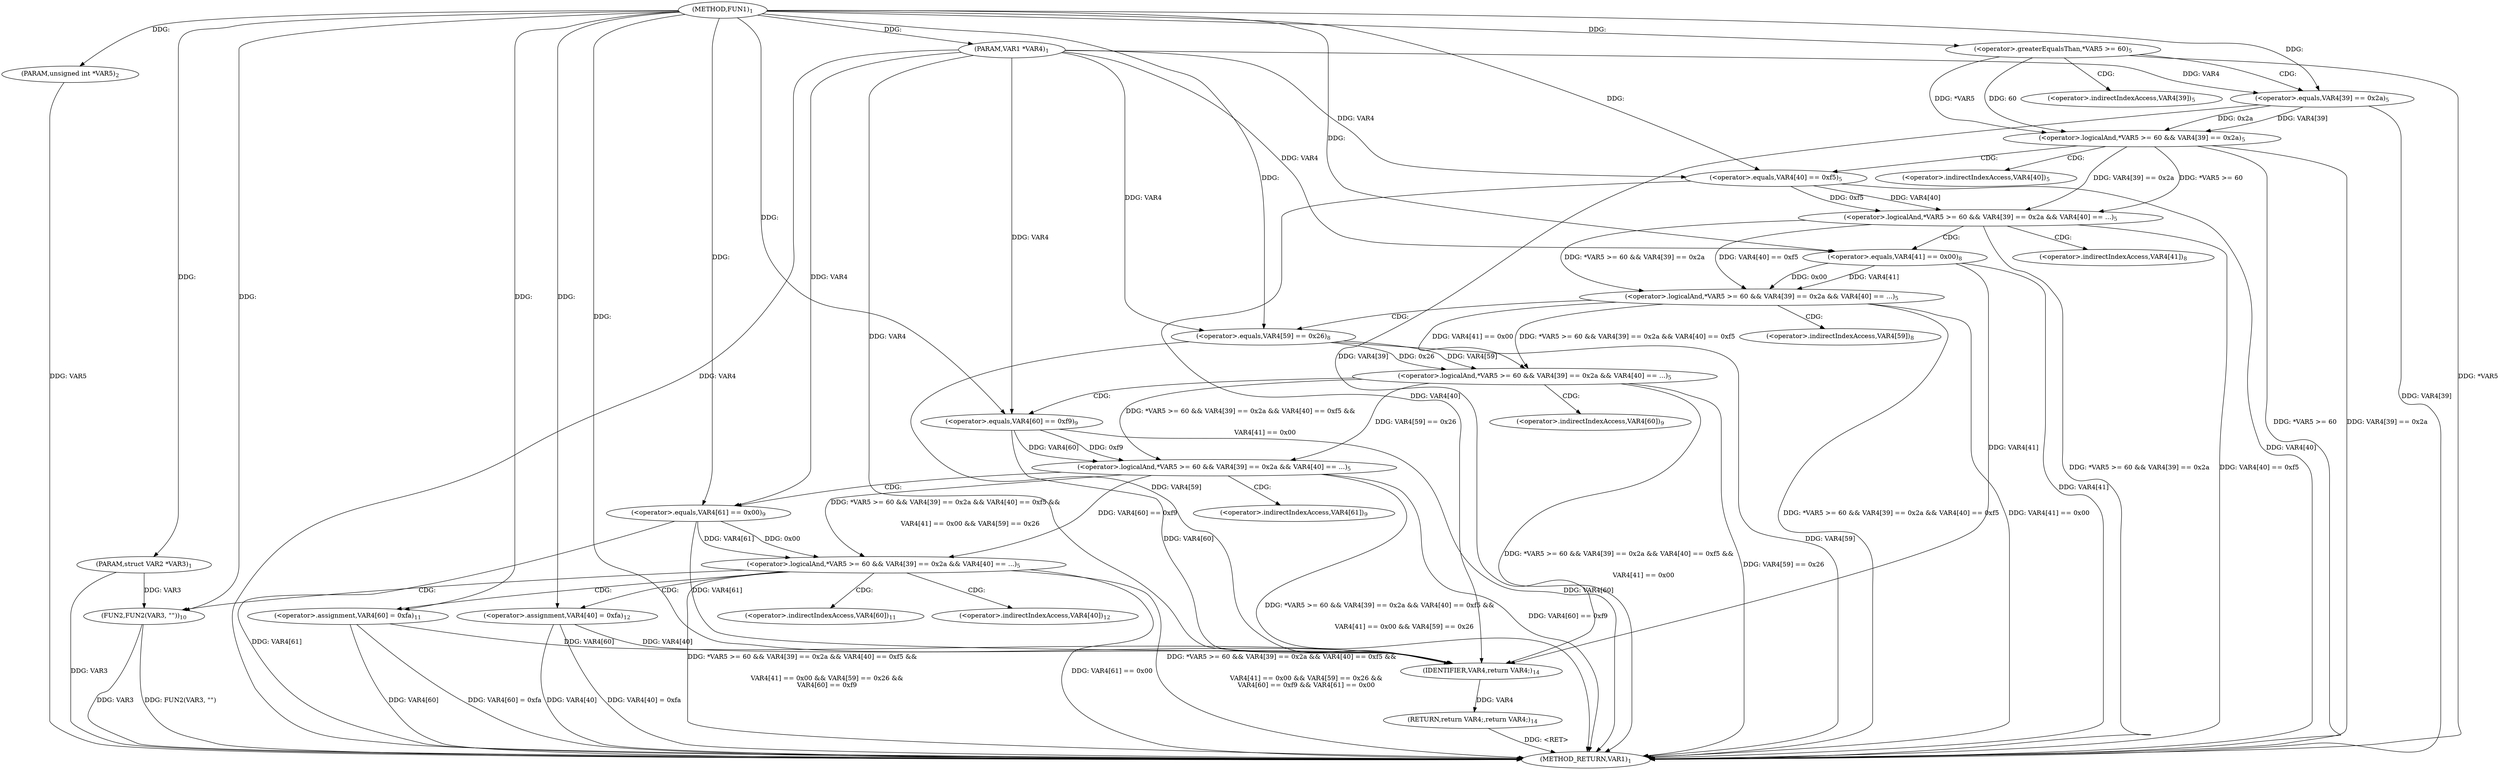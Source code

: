 digraph "FUN1" {  
"8" [label = <(METHOD,FUN1)<SUB>1</SUB>> ]
"70" [label = <(METHOD_RETURN,VAR1)<SUB>1</SUB>> ]
"9" [label = <(PARAM,struct VAR2 *VAR3)<SUB>1</SUB>> ]
"10" [label = <(PARAM,VAR1 *VAR4)<SUB>1</SUB>> ]
"11" [label = <(PARAM,unsigned int *VAR5)<SUB>2</SUB>> ]
"68" [label = <(RETURN,return VAR4;,return VAR4;)<SUB>14</SUB>> ]
"14" [label = <(&lt;operator&gt;.logicalAnd,*VAR5 &gt;= 60 &amp;&amp; VAR4[39] == 0x2a &amp;&amp; VAR4[40] == ...)<SUB>5</SUB>> ]
"69" [label = <(IDENTIFIER,VAR4,return VAR4;)<SUB>14</SUB>> ]
"55" [label = <(FUN2,FUN2(VAR3, &quot;&quot;))<SUB>10</SUB>> ]
"58" [label = <(&lt;operator&gt;.assignment,VAR4[60] = 0xfa)<SUB>11</SUB>> ]
"63" [label = <(&lt;operator&gt;.assignment,VAR4[40] = 0xfa)<SUB>12</SUB>> ]
"15" [label = <(&lt;operator&gt;.logicalAnd,*VAR5 &gt;= 60 &amp;&amp; VAR4[39] == 0x2a &amp;&amp; VAR4[40] == ...)<SUB>5</SUB>> ]
"49" [label = <(&lt;operator&gt;.equals,VAR4[61] == 0x00)<SUB>9</SUB>> ]
"16" [label = <(&lt;operator&gt;.logicalAnd,*VAR5 &gt;= 60 &amp;&amp; VAR4[39] == 0x2a &amp;&amp; VAR4[40] == ...)<SUB>5</SUB>> ]
"44" [label = <(&lt;operator&gt;.equals,VAR4[60] == 0xf9)<SUB>9</SUB>> ]
"17" [label = <(&lt;operator&gt;.logicalAnd,*VAR5 &gt;= 60 &amp;&amp; VAR4[39] == 0x2a &amp;&amp; VAR4[40] == ...)<SUB>5</SUB>> ]
"39" [label = <(&lt;operator&gt;.equals,VAR4[59] == 0x26)<SUB>8</SUB>> ]
"18" [label = <(&lt;operator&gt;.logicalAnd,*VAR5 &gt;= 60 &amp;&amp; VAR4[39] == 0x2a &amp;&amp; VAR4[40] == ...)<SUB>5</SUB>> ]
"34" [label = <(&lt;operator&gt;.equals,VAR4[41] == 0x00)<SUB>8</SUB>> ]
"19" [label = <(&lt;operator&gt;.logicalAnd,*VAR5 &gt;= 60 &amp;&amp; VAR4[39] == 0x2a)<SUB>5</SUB>> ]
"29" [label = <(&lt;operator&gt;.equals,VAR4[40] == 0xf5)<SUB>5</SUB>> ]
"20" [label = <(&lt;operator&gt;.greaterEqualsThan,*VAR5 &gt;= 60)<SUB>5</SUB>> ]
"24" [label = <(&lt;operator&gt;.equals,VAR4[39] == 0x2a)<SUB>5</SUB>> ]
"50" [label = <(&lt;operator&gt;.indirectIndexAccess,VAR4[61])<SUB>9</SUB>> ]
"59" [label = <(&lt;operator&gt;.indirectIndexAccess,VAR4[60])<SUB>11</SUB>> ]
"64" [label = <(&lt;operator&gt;.indirectIndexAccess,VAR4[40])<SUB>12</SUB>> ]
"45" [label = <(&lt;operator&gt;.indirectIndexAccess,VAR4[60])<SUB>9</SUB>> ]
"40" [label = <(&lt;operator&gt;.indirectIndexAccess,VAR4[59])<SUB>8</SUB>> ]
"35" [label = <(&lt;operator&gt;.indirectIndexAccess,VAR4[41])<SUB>8</SUB>> ]
"30" [label = <(&lt;operator&gt;.indirectIndexAccess,VAR4[40])<SUB>5</SUB>> ]
"25" [label = <(&lt;operator&gt;.indirectIndexAccess,VAR4[39])<SUB>5</SUB>> ]
  "68" -> "70"  [ label = "DDG: &lt;RET&gt;"] 
  "9" -> "70"  [ label = "DDG: VAR3"] 
  "10" -> "70"  [ label = "DDG: VAR4"] 
  "11" -> "70"  [ label = "DDG: VAR5"] 
  "20" -> "70"  [ label = "DDG: *VAR5"] 
  "19" -> "70"  [ label = "DDG: *VAR5 &gt;= 60"] 
  "24" -> "70"  [ label = "DDG: VAR4[39]"] 
  "19" -> "70"  [ label = "DDG: VAR4[39] == 0x2a"] 
  "18" -> "70"  [ label = "DDG: *VAR5 &gt;= 60 &amp;&amp; VAR4[39] == 0x2a"] 
  "29" -> "70"  [ label = "DDG: VAR4[40]"] 
  "18" -> "70"  [ label = "DDG: VAR4[40] == 0xf5"] 
  "17" -> "70"  [ label = "DDG: *VAR5 &gt;= 60 &amp;&amp; VAR4[39] == 0x2a &amp;&amp; VAR4[40] == 0xf5"] 
  "34" -> "70"  [ label = "DDG: VAR4[41]"] 
  "17" -> "70"  [ label = "DDG: VAR4[41] == 0x00"] 
  "16" -> "70"  [ label = "DDG: *VAR5 &gt;= 60 &amp;&amp; VAR4[39] == 0x2a &amp;&amp; VAR4[40] == 0xf5 &amp;&amp;


 			VAR4[41] == 0x00"] 
  "39" -> "70"  [ label = "DDG: VAR4[59]"] 
  "16" -> "70"  [ label = "DDG: VAR4[59] == 0x26"] 
  "15" -> "70"  [ label = "DDG: *VAR5 &gt;= 60 &amp;&amp; VAR4[39] == 0x2a &amp;&amp; VAR4[40] == 0xf5 &amp;&amp;


 			VAR4[41] == 0x00 &amp;&amp; VAR4[59] == 0x26"] 
  "44" -> "70"  [ label = "DDG: VAR4[60]"] 
  "15" -> "70"  [ label = "DDG: VAR4[60] == 0xf9"] 
  "14" -> "70"  [ label = "DDG: *VAR5 &gt;= 60 &amp;&amp; VAR4[39] == 0x2a &amp;&amp; VAR4[40] == 0xf5 &amp;&amp;


 			VAR4[41] == 0x00 &amp;&amp; VAR4[59] == 0x26 &amp;&amp;
 			VAR4[60] == 0xf9"] 
  "49" -> "70"  [ label = "DDG: VAR4[61]"] 
  "14" -> "70"  [ label = "DDG: VAR4[61] == 0x00"] 
  "14" -> "70"  [ label = "DDG: *VAR5 &gt;= 60 &amp;&amp; VAR4[39] == 0x2a &amp;&amp; VAR4[40] == 0xf5 &amp;&amp;


 			VAR4[41] == 0x00 &amp;&amp; VAR4[59] == 0x26 &amp;&amp;
 			VAR4[60] == 0xf9 &amp;&amp; VAR4[61] == 0x00"] 
  "55" -> "70"  [ label = "DDG: VAR3"] 
  "55" -> "70"  [ label = "DDG: FUN2(VAR3, &quot;&quot;)"] 
  "58" -> "70"  [ label = "DDG: VAR4[60]"] 
  "58" -> "70"  [ label = "DDG: VAR4[60] = 0xfa"] 
  "63" -> "70"  [ label = "DDG: VAR4[40]"] 
  "63" -> "70"  [ label = "DDG: VAR4[40] = 0xfa"] 
  "8" -> "9"  [ label = "DDG: "] 
  "8" -> "10"  [ label = "DDG: "] 
  "8" -> "11"  [ label = "DDG: "] 
  "69" -> "68"  [ label = "DDG: VAR4"] 
  "39" -> "69"  [ label = "DDG: VAR4[59]"] 
  "29" -> "69"  [ label = "DDG: VAR4[40]"] 
  "24" -> "69"  [ label = "DDG: VAR4[39]"] 
  "49" -> "69"  [ label = "DDG: VAR4[61]"] 
  "63" -> "69"  [ label = "DDG: VAR4[40]"] 
  "58" -> "69"  [ label = "DDG: VAR4[60]"] 
  "10" -> "69"  [ label = "DDG: VAR4"] 
  "34" -> "69"  [ label = "DDG: VAR4[41]"] 
  "44" -> "69"  [ label = "DDG: VAR4[60]"] 
  "8" -> "69"  [ label = "DDG: "] 
  "15" -> "14"  [ label = "DDG: *VAR5 &gt;= 60 &amp;&amp; VAR4[39] == 0x2a &amp;&amp; VAR4[40] == 0xf5 &amp;&amp;


 			VAR4[41] == 0x00 &amp;&amp; VAR4[59] == 0x26"] 
  "15" -> "14"  [ label = "DDG: VAR4[60] == 0xf9"] 
  "49" -> "14"  [ label = "DDG: VAR4[61]"] 
  "49" -> "14"  [ label = "DDG: 0x00"] 
  "8" -> "58"  [ label = "DDG: "] 
  "8" -> "63"  [ label = "DDG: "] 
  "16" -> "15"  [ label = "DDG: *VAR5 &gt;= 60 &amp;&amp; VAR4[39] == 0x2a &amp;&amp; VAR4[40] == 0xf5 &amp;&amp;


 			VAR4[41] == 0x00"] 
  "16" -> "15"  [ label = "DDG: VAR4[59] == 0x26"] 
  "44" -> "15"  [ label = "DDG: VAR4[60]"] 
  "44" -> "15"  [ label = "DDG: 0xf9"] 
  "10" -> "49"  [ label = "DDG: VAR4"] 
  "8" -> "49"  [ label = "DDG: "] 
  "9" -> "55"  [ label = "DDG: VAR3"] 
  "8" -> "55"  [ label = "DDG: "] 
  "17" -> "16"  [ label = "DDG: *VAR5 &gt;= 60 &amp;&amp; VAR4[39] == 0x2a &amp;&amp; VAR4[40] == 0xf5"] 
  "17" -> "16"  [ label = "DDG: VAR4[41] == 0x00"] 
  "39" -> "16"  [ label = "DDG: VAR4[59]"] 
  "39" -> "16"  [ label = "DDG: 0x26"] 
  "10" -> "44"  [ label = "DDG: VAR4"] 
  "8" -> "44"  [ label = "DDG: "] 
  "18" -> "17"  [ label = "DDG: *VAR5 &gt;= 60 &amp;&amp; VAR4[39] == 0x2a"] 
  "18" -> "17"  [ label = "DDG: VAR4[40] == 0xf5"] 
  "34" -> "17"  [ label = "DDG: VAR4[41]"] 
  "34" -> "17"  [ label = "DDG: 0x00"] 
  "10" -> "39"  [ label = "DDG: VAR4"] 
  "8" -> "39"  [ label = "DDG: "] 
  "19" -> "18"  [ label = "DDG: *VAR5 &gt;= 60"] 
  "19" -> "18"  [ label = "DDG: VAR4[39] == 0x2a"] 
  "29" -> "18"  [ label = "DDG: VAR4[40]"] 
  "29" -> "18"  [ label = "DDG: 0xf5"] 
  "10" -> "34"  [ label = "DDG: VAR4"] 
  "8" -> "34"  [ label = "DDG: "] 
  "20" -> "19"  [ label = "DDG: *VAR5"] 
  "20" -> "19"  [ label = "DDG: 60"] 
  "24" -> "19"  [ label = "DDG: VAR4[39]"] 
  "24" -> "19"  [ label = "DDG: 0x2a"] 
  "10" -> "29"  [ label = "DDG: VAR4"] 
  "8" -> "29"  [ label = "DDG: "] 
  "8" -> "20"  [ label = "DDG: "] 
  "10" -> "24"  [ label = "DDG: VAR4"] 
  "8" -> "24"  [ label = "DDG: "] 
  "14" -> "58"  [ label = "CDG: "] 
  "14" -> "64"  [ label = "CDG: "] 
  "14" -> "63"  [ label = "CDG: "] 
  "14" -> "59"  [ label = "CDG: "] 
  "14" -> "55"  [ label = "CDG: "] 
  "15" -> "49"  [ label = "CDG: "] 
  "15" -> "50"  [ label = "CDG: "] 
  "16" -> "45"  [ label = "CDG: "] 
  "16" -> "44"  [ label = "CDG: "] 
  "17" -> "40"  [ label = "CDG: "] 
  "17" -> "39"  [ label = "CDG: "] 
  "18" -> "34"  [ label = "CDG: "] 
  "18" -> "35"  [ label = "CDG: "] 
  "19" -> "30"  [ label = "CDG: "] 
  "19" -> "29"  [ label = "CDG: "] 
  "20" -> "24"  [ label = "CDG: "] 
  "20" -> "25"  [ label = "CDG: "] 
}
